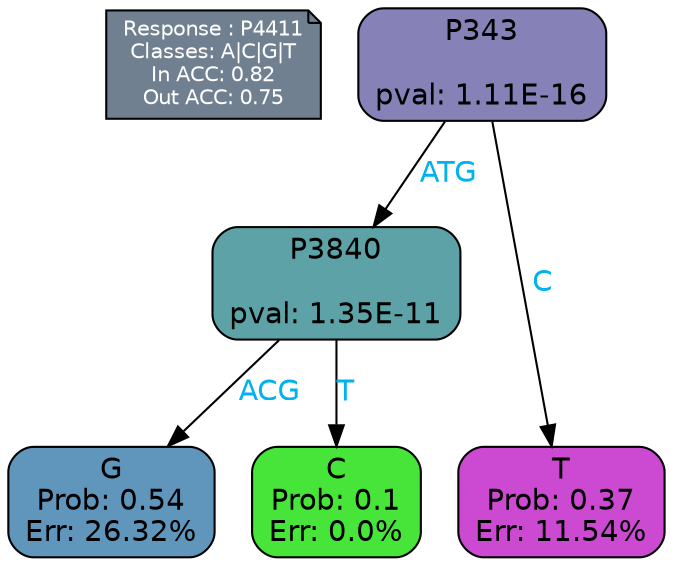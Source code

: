 digraph Tree {
node [shape=box, style="filled, rounded", color="black", fontname=helvetica] ;
graph [ranksep=equally, splines=polylines, bgcolor=transparent, dpi=600] ;
edge [fontname=helvetica] ;
LEGEND [label="Response : P4411
Classes: A|C|G|T
In ACC: 0.82
Out ACC: 0.75
",shape=note,align=left,style=filled,fillcolor="slategray",fontcolor="white",fontsize=10];1 [label="P343

pval: 1.11E-16", fillcolor="#8681b6"] ;
2 [label="P3840

pval: 1.35E-11", fillcolor="#5da2a7"] ;
3 [label="G
Prob: 0.54
Err: 26.32%", fillcolor="#6196bc"] ;
4 [label="C
Prob: 0.1
Err: 0.0%", fillcolor="#47e539"] ;
5 [label="T
Prob: 0.37
Err: 11.54%", fillcolor="#cc49d1"] ;
1 -> 2 [label="ATG",fontcolor=deepskyblue2] ;
1 -> 5 [label="C",fontcolor=deepskyblue2] ;
2 -> 3 [label="ACG",fontcolor=deepskyblue2] ;
2 -> 4 [label="T",fontcolor=deepskyblue2] ;
{rank = same; 3;4;5;}{rank = same; LEGEND;1;}}